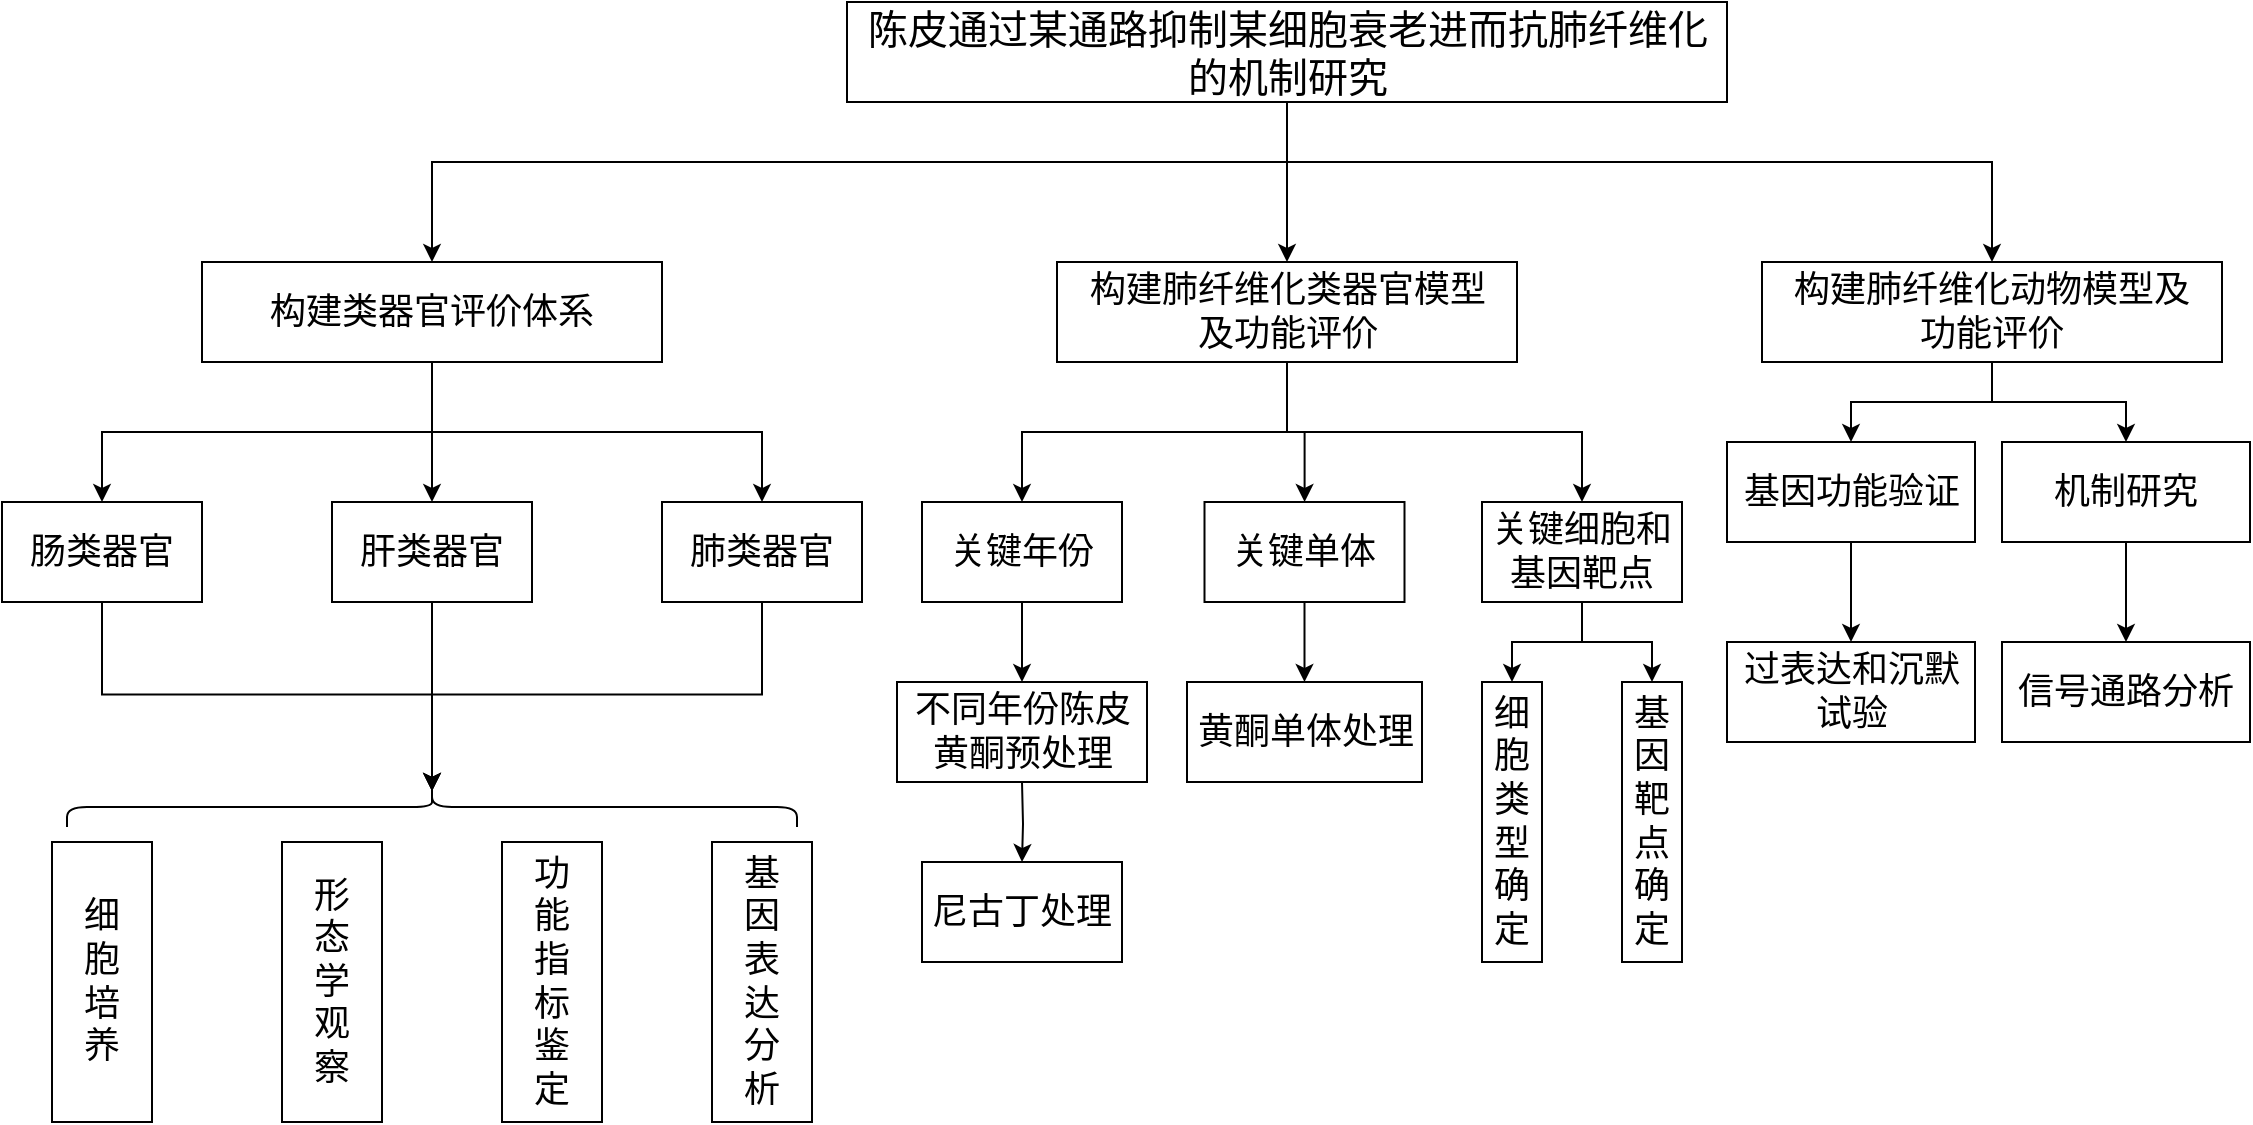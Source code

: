 <mxfile version="24.5.2" type="github">
  <diagram name="第 1 页" id="VtR96hqUIIWt65CZwMZ0">
    <mxGraphModel dx="942" dy="526" grid="1" gridSize="10" guides="1" tooltips="1" connect="1" arrows="1" fold="1" page="1" pageScale="1" pageWidth="1169" pageHeight="827" math="0" shadow="0">
      <root>
        <mxCell id="0" />
        <mxCell id="1" parent="0" />
        <mxCell id="YEphL9JRuNFsoVp2nzNq-5" style="edgeStyle=orthogonalEdgeStyle;rounded=0;orthogonalLoop=1;jettySize=auto;html=1;entryX=0.5;entryY=0;entryDx=0;entryDy=0;labelBackgroundColor=none;fontColor=default;" edge="1" parent="1" source="YEphL9JRuNFsoVp2nzNq-1" target="YEphL9JRuNFsoVp2nzNq-2">
          <mxGeometry relative="1" as="geometry">
            <Array as="points">
              <mxPoint x="673" y="140" />
              <mxPoint x="245" y="140" />
            </Array>
          </mxGeometry>
        </mxCell>
        <mxCell id="YEphL9JRuNFsoVp2nzNq-6" style="edgeStyle=orthogonalEdgeStyle;rounded=0;orthogonalLoop=1;jettySize=auto;html=1;labelBackgroundColor=none;fontColor=default;exitX=0.5;exitY=1.032;exitDx=0;exitDy=0;exitPerimeter=0;entryX=0.5;entryY=0;entryDx=0;entryDy=0;" edge="1" parent="1" source="YEphL9JRuNFsoVp2nzNq-1" target="YEphL9JRuNFsoVp2nzNq-4">
          <mxGeometry relative="1" as="geometry">
            <Array as="points">
              <mxPoint x="672" y="140" />
              <mxPoint x="1025" y="140" />
            </Array>
          </mxGeometry>
        </mxCell>
        <mxCell id="YEphL9JRuNFsoVp2nzNq-7" style="edgeStyle=orthogonalEdgeStyle;rounded=0;orthogonalLoop=1;jettySize=auto;html=1;entryX=0.5;entryY=0;entryDx=0;entryDy=0;labelBackgroundColor=none;fontColor=default;" edge="1" parent="1" source="YEphL9JRuNFsoVp2nzNq-1" target="YEphL9JRuNFsoVp2nzNq-3">
          <mxGeometry relative="1" as="geometry" />
        </mxCell>
        <mxCell id="YEphL9JRuNFsoVp2nzNq-1" value="&lt;font style=&quot;font-size: 20px;&quot;&gt;陈皮通过某通路抑制某细胞衰老进而抗肺纤维化的机制研究&lt;/font&gt;" style="rounded=0;whiteSpace=wrap;html=1;labelBackgroundColor=none;" vertex="1" parent="1">
          <mxGeometry x="452.5" y="60" width="440" height="50" as="geometry" />
        </mxCell>
        <mxCell id="YEphL9JRuNFsoVp2nzNq-11" style="edgeStyle=orthogonalEdgeStyle;rounded=0;orthogonalLoop=1;jettySize=auto;html=1;entryX=0.5;entryY=0;entryDx=0;entryDy=0;labelBackgroundColor=none;fontColor=default;" edge="1" parent="1" source="YEphL9JRuNFsoVp2nzNq-2" target="YEphL9JRuNFsoVp2nzNq-8">
          <mxGeometry relative="1" as="geometry" />
        </mxCell>
        <mxCell id="YEphL9JRuNFsoVp2nzNq-12" style="edgeStyle=orthogonalEdgeStyle;rounded=0;orthogonalLoop=1;jettySize=auto;html=1;labelBackgroundColor=none;fontColor=default;" edge="1" parent="1" source="YEphL9JRuNFsoVp2nzNq-2" target="YEphL9JRuNFsoVp2nzNq-10">
          <mxGeometry relative="1" as="geometry" />
        </mxCell>
        <mxCell id="YEphL9JRuNFsoVp2nzNq-13" style="edgeStyle=orthogonalEdgeStyle;rounded=0;orthogonalLoop=1;jettySize=auto;html=1;labelBackgroundColor=none;fontColor=default;" edge="1" parent="1" source="YEphL9JRuNFsoVp2nzNq-2" target="YEphL9JRuNFsoVp2nzNq-9">
          <mxGeometry relative="1" as="geometry" />
        </mxCell>
        <mxCell id="YEphL9JRuNFsoVp2nzNq-2" value="&lt;div&gt;&lt;span style=&quot;font-size: 13.5pt; font-family: MicrosoftYaHei;&quot;&gt;构建类器官评价体系&lt;/span&gt;&lt;/div&gt;" style="rounded=0;whiteSpace=wrap;html=1;labelBackgroundColor=none;" vertex="1" parent="1">
          <mxGeometry x="130" y="190" width="230" height="50" as="geometry" />
        </mxCell>
        <mxCell id="YEphL9JRuNFsoVp2nzNq-26" style="edgeStyle=orthogonalEdgeStyle;rounded=0;orthogonalLoop=1;jettySize=auto;html=1;entryX=0.5;entryY=0;entryDx=0;entryDy=0;" edge="1" parent="1" source="YEphL9JRuNFsoVp2nzNq-3" target="YEphL9JRuNFsoVp2nzNq-25">
          <mxGeometry relative="1" as="geometry" />
        </mxCell>
        <mxCell id="YEphL9JRuNFsoVp2nzNq-27" style="edgeStyle=orthogonalEdgeStyle;rounded=0;orthogonalLoop=1;jettySize=auto;html=1;" edge="1" parent="1" source="YEphL9JRuNFsoVp2nzNq-3" target="YEphL9JRuNFsoVp2nzNq-23">
          <mxGeometry relative="1" as="geometry" />
        </mxCell>
        <mxCell id="YEphL9JRuNFsoVp2nzNq-28" style="edgeStyle=orthogonalEdgeStyle;rounded=0;orthogonalLoop=1;jettySize=auto;html=1;entryX=0.5;entryY=0;entryDx=0;entryDy=0;" edge="1" parent="1" source="YEphL9JRuNFsoVp2nzNq-3" target="YEphL9JRuNFsoVp2nzNq-24">
          <mxGeometry relative="1" as="geometry" />
        </mxCell>
        <mxCell id="YEphL9JRuNFsoVp2nzNq-3" value="&lt;div&gt;&lt;span style=&quot;font-size: 13.5pt; font-family: MicrosoftYaHei;&quot;&gt;构建肺纤维化类器官模型&lt;/span&gt;&lt;/div&gt;&lt;div&gt;&lt;span style=&quot;font-size: 13.5pt; font-family: MicrosoftYaHei;&quot;&gt;及功能评价&lt;/span&gt;&lt;/div&gt;" style="rounded=0;whiteSpace=wrap;html=1;labelBackgroundColor=none;" vertex="1" parent="1">
          <mxGeometry x="557.5" y="190" width="230" height="50" as="geometry" />
        </mxCell>
        <mxCell id="YEphL9JRuNFsoVp2nzNq-41" style="edgeStyle=orthogonalEdgeStyle;rounded=0;orthogonalLoop=1;jettySize=auto;html=1;" edge="1" parent="1" source="YEphL9JRuNFsoVp2nzNq-4" target="YEphL9JRuNFsoVp2nzNq-40">
          <mxGeometry relative="1" as="geometry" />
        </mxCell>
        <mxCell id="YEphL9JRuNFsoVp2nzNq-43" style="edgeStyle=orthogonalEdgeStyle;rounded=0;orthogonalLoop=1;jettySize=auto;html=1;entryX=0.5;entryY=0;entryDx=0;entryDy=0;" edge="1" parent="1" source="YEphL9JRuNFsoVp2nzNq-4" target="YEphL9JRuNFsoVp2nzNq-42">
          <mxGeometry relative="1" as="geometry" />
        </mxCell>
        <mxCell id="YEphL9JRuNFsoVp2nzNq-4" value="&lt;div&gt;&lt;span style=&quot;font-size: 13.5pt; font-family: MicrosoftYaHei;&quot;&gt;构建肺纤维化动物模型及&lt;/span&gt;&lt;/div&gt;&lt;div&gt;&lt;span style=&quot;font-size: 13.5pt; font-family: MicrosoftYaHei;&quot;&gt;功能评价&lt;/span&gt;&lt;/div&gt;" style="rounded=0;whiteSpace=wrap;html=1;labelBackgroundColor=none;" vertex="1" parent="1">
          <mxGeometry x="910" y="190" width="230" height="50" as="geometry" />
        </mxCell>
        <mxCell id="YEphL9JRuNFsoVp2nzNq-8" value="&lt;div&gt;&lt;span style=&quot;font-size: 13.5pt; font-family: MicrosoftYaHei;&quot;&gt;肠类器官&lt;/span&gt;&lt;/div&gt;" style="rounded=0;whiteSpace=wrap;html=1;labelBackgroundColor=none;" vertex="1" parent="1">
          <mxGeometry x="30" y="310" width="100" height="50" as="geometry" />
        </mxCell>
        <mxCell id="YEphL9JRuNFsoVp2nzNq-9" value="&lt;div&gt;&lt;span style=&quot;font-size: 13.5pt; font-family: MicrosoftYaHei;&quot;&gt;肝类器官&lt;/span&gt;&lt;/div&gt;" style="rounded=0;whiteSpace=wrap;html=1;labelBackgroundColor=none;" vertex="1" parent="1">
          <mxGeometry x="195" y="310" width="100" height="50" as="geometry" />
        </mxCell>
        <mxCell id="YEphL9JRuNFsoVp2nzNq-10" value="&lt;div&gt;&lt;span style=&quot;font-size: 13.5pt; font-family: MicrosoftYaHei;&quot;&gt;肺类器官&lt;/span&gt;&lt;/div&gt;" style="rounded=0;whiteSpace=wrap;html=1;labelBackgroundColor=none;" vertex="1" parent="1">
          <mxGeometry x="360" y="310" width="100" height="50" as="geometry" />
        </mxCell>
        <mxCell id="YEphL9JRuNFsoVp2nzNq-14" value="&lt;div&gt;&lt;span style=&quot;font-size: 13.5pt; font-family: MicrosoftYaHei;&quot;&gt;细&lt;/span&gt;&lt;/div&gt;&lt;div&gt;&lt;span style=&quot;font-size: 13.5pt; font-family: MicrosoftYaHei;&quot;&gt;胞&lt;/span&gt;&lt;/div&gt;&lt;div&gt;&lt;span style=&quot;font-size: 13.5pt; font-family: MicrosoftYaHei;&quot;&gt;培&lt;/span&gt;&lt;/div&gt;&lt;div&gt;&lt;span style=&quot;font-size: 13.5pt; font-family: MicrosoftYaHei;&quot;&gt;养&lt;/span&gt;&lt;/div&gt;" style="rounded=0;whiteSpace=wrap;html=1;labelBackgroundColor=none;" vertex="1" parent="1">
          <mxGeometry x="55" y="480" width="50" height="140" as="geometry" />
        </mxCell>
        <mxCell id="YEphL9JRuNFsoVp2nzNq-15" value="&lt;div&gt;&lt;font face=&quot;MicrosoftYaHei&quot;&gt;&lt;span style=&quot;font-size: 18px;&quot;&gt;形&lt;/span&gt;&lt;/font&gt;&lt;/div&gt;&lt;div&gt;&lt;font face=&quot;MicrosoftYaHei&quot;&gt;&lt;span style=&quot;font-size: 18px;&quot;&gt;态&lt;/span&gt;&lt;/font&gt;&lt;/div&gt;&lt;div&gt;&lt;font face=&quot;MicrosoftYaHei&quot;&gt;&lt;span style=&quot;font-size: 18px;&quot;&gt;学&lt;/span&gt;&lt;/font&gt;&lt;/div&gt;&lt;div&gt;&lt;font face=&quot;MicrosoftYaHei&quot;&gt;&lt;span style=&quot;font-size: 18px;&quot;&gt;观&lt;/span&gt;&lt;/font&gt;&lt;/div&gt;&lt;div&gt;&lt;font face=&quot;MicrosoftYaHei&quot;&gt;&lt;span style=&quot;font-size: 18px;&quot;&gt;察&lt;/span&gt;&lt;/font&gt;&lt;/div&gt;" style="rounded=0;whiteSpace=wrap;html=1;labelBackgroundColor=none;" vertex="1" parent="1">
          <mxGeometry x="170" y="480" width="50" height="140" as="geometry" />
        </mxCell>
        <mxCell id="YEphL9JRuNFsoVp2nzNq-16" value="&lt;div&gt;&lt;font face=&quot;MicrosoftYaHei&quot;&gt;&lt;span style=&quot;font-size: 18px;&quot;&gt;功&lt;/span&gt;&lt;/font&gt;&lt;/div&gt;&lt;div&gt;&lt;font face=&quot;MicrosoftYaHei&quot;&gt;&lt;span style=&quot;font-size: 18px;&quot;&gt;能&lt;/span&gt;&lt;/font&gt;&lt;/div&gt;&lt;div&gt;&lt;font face=&quot;MicrosoftYaHei&quot;&gt;&lt;span style=&quot;font-size: 18px;&quot;&gt;指&lt;/span&gt;&lt;/font&gt;&lt;/div&gt;&lt;div&gt;&lt;font face=&quot;MicrosoftYaHei&quot;&gt;&lt;span style=&quot;font-size: 18px;&quot;&gt;标&lt;/span&gt;&lt;/font&gt;&lt;/div&gt;&lt;div&gt;&lt;font face=&quot;MicrosoftYaHei&quot;&gt;&lt;span style=&quot;font-size: 18px;&quot;&gt;鉴&lt;/span&gt;&lt;/font&gt;&lt;/div&gt;&lt;div&gt;&lt;font face=&quot;MicrosoftYaHei&quot;&gt;&lt;span style=&quot;font-size: 18px;&quot;&gt;定&lt;/span&gt;&lt;/font&gt;&lt;/div&gt;" style="rounded=0;whiteSpace=wrap;html=1;labelBackgroundColor=none;" vertex="1" parent="1">
          <mxGeometry x="280" y="480" width="50" height="140" as="geometry" />
        </mxCell>
        <mxCell id="YEphL9JRuNFsoVp2nzNq-17" value="&lt;div&gt;&lt;font face=&quot;MicrosoftYaHei&quot;&gt;&lt;span style=&quot;font-size: 18px;&quot;&gt;基&lt;/span&gt;&lt;/font&gt;&lt;/div&gt;&lt;div&gt;&lt;font face=&quot;MicrosoftYaHei&quot;&gt;&lt;span style=&quot;font-size: 18px;&quot;&gt;因&lt;/span&gt;&lt;/font&gt;&lt;/div&gt;&lt;div&gt;&lt;font face=&quot;MicrosoftYaHei&quot;&gt;&lt;span style=&quot;font-size: 18px;&quot;&gt;表&lt;/span&gt;&lt;/font&gt;&lt;/div&gt;&lt;div&gt;&lt;font face=&quot;MicrosoftYaHei&quot;&gt;&lt;span style=&quot;font-size: 18px;&quot;&gt;达&lt;/span&gt;&lt;/font&gt;&lt;/div&gt;&lt;div&gt;&lt;font face=&quot;MicrosoftYaHei&quot;&gt;&lt;span style=&quot;font-size: 18px;&quot;&gt;分&lt;/span&gt;&lt;/font&gt;&lt;/div&gt;&lt;div&gt;&lt;font face=&quot;MicrosoftYaHei&quot;&gt;&lt;span style=&quot;font-size: 18px;&quot;&gt;析&lt;/span&gt;&lt;/font&gt;&lt;/div&gt;" style="rounded=0;whiteSpace=wrap;html=1;labelBackgroundColor=none;" vertex="1" parent="1">
          <mxGeometry x="385" y="480" width="50" height="140" as="geometry" />
        </mxCell>
        <mxCell id="YEphL9JRuNFsoVp2nzNq-18" value="" style="shape=curlyBracket;whiteSpace=wrap;html=1;rounded=1;labelPosition=left;verticalLabelPosition=middle;align=right;verticalAlign=middle;rotation=90;" vertex="1" parent="1">
          <mxGeometry x="235" y="280" width="20" height="365" as="geometry" />
        </mxCell>
        <mxCell id="YEphL9JRuNFsoVp2nzNq-19" style="edgeStyle=orthogonalEdgeStyle;rounded=0;orthogonalLoop=1;jettySize=auto;html=1;entryX=0.1;entryY=0.5;entryDx=0;entryDy=0;entryPerimeter=0;" edge="1" parent="1" source="YEphL9JRuNFsoVp2nzNq-8" target="YEphL9JRuNFsoVp2nzNq-18">
          <mxGeometry relative="1" as="geometry" />
        </mxCell>
        <mxCell id="YEphL9JRuNFsoVp2nzNq-20" style="edgeStyle=orthogonalEdgeStyle;rounded=0;orthogonalLoop=1;jettySize=auto;html=1;entryX=0.1;entryY=0.5;entryDx=0;entryDy=0;entryPerimeter=0;" edge="1" parent="1" source="YEphL9JRuNFsoVp2nzNq-9" target="YEphL9JRuNFsoVp2nzNq-18">
          <mxGeometry relative="1" as="geometry" />
        </mxCell>
        <mxCell id="YEphL9JRuNFsoVp2nzNq-21" style="edgeStyle=orthogonalEdgeStyle;rounded=0;orthogonalLoop=1;jettySize=auto;html=1;entryX=0.1;entryY=0.5;entryDx=0;entryDy=0;entryPerimeter=0;" edge="1" parent="1" source="YEphL9JRuNFsoVp2nzNq-10" target="YEphL9JRuNFsoVp2nzNq-18">
          <mxGeometry relative="1" as="geometry" />
        </mxCell>
        <mxCell id="YEphL9JRuNFsoVp2nzNq-34" style="edgeStyle=orthogonalEdgeStyle;rounded=0;orthogonalLoop=1;jettySize=auto;html=1;entryX=0.5;entryY=0;entryDx=0;entryDy=0;" edge="1" parent="1" source="YEphL9JRuNFsoVp2nzNq-23" target="YEphL9JRuNFsoVp2nzNq-33">
          <mxGeometry relative="1" as="geometry" />
        </mxCell>
        <mxCell id="YEphL9JRuNFsoVp2nzNq-23" value="&lt;div&gt;&lt;span style=&quot;font-size: 13.5pt; font-family: MicrosoftYaHei;&quot;&gt;关键单体&lt;/span&gt;&lt;/div&gt;" style="rounded=0;whiteSpace=wrap;html=1;labelBackgroundColor=none;" vertex="1" parent="1">
          <mxGeometry x="631.25" y="310" width="100" height="50" as="geometry" />
        </mxCell>
        <mxCell id="YEphL9JRuNFsoVp2nzNq-38" style="edgeStyle=orthogonalEdgeStyle;rounded=0;orthogonalLoop=1;jettySize=auto;html=1;" edge="1" parent="1" source="YEphL9JRuNFsoVp2nzNq-24" target="YEphL9JRuNFsoVp2nzNq-35">
          <mxGeometry relative="1" as="geometry" />
        </mxCell>
        <mxCell id="YEphL9JRuNFsoVp2nzNq-39" style="edgeStyle=orthogonalEdgeStyle;rounded=0;orthogonalLoop=1;jettySize=auto;html=1;" edge="1" parent="1" source="YEphL9JRuNFsoVp2nzNq-24" target="YEphL9JRuNFsoVp2nzNq-36">
          <mxGeometry relative="1" as="geometry" />
        </mxCell>
        <mxCell id="YEphL9JRuNFsoVp2nzNq-24" value="&lt;div&gt;&lt;span style=&quot;font-size: 13.5pt; font-family: MicrosoftYaHei;&quot;&gt;关键细胞和基因靶点&lt;/span&gt;&lt;/div&gt;" style="rounded=0;whiteSpace=wrap;html=1;labelBackgroundColor=none;" vertex="1" parent="1">
          <mxGeometry x="770" y="310" width="100" height="50" as="geometry" />
        </mxCell>
        <mxCell id="YEphL9JRuNFsoVp2nzNq-31" style="edgeStyle=orthogonalEdgeStyle;rounded=0;orthogonalLoop=1;jettySize=auto;html=1;entryX=0.5;entryY=0;entryDx=0;entryDy=0;" edge="1" parent="1" source="YEphL9JRuNFsoVp2nzNq-25">
          <mxGeometry relative="1" as="geometry">
            <mxPoint x="540" y="400" as="targetPoint" />
          </mxGeometry>
        </mxCell>
        <mxCell id="YEphL9JRuNFsoVp2nzNq-25" value="&lt;div&gt;&lt;span style=&quot;font-size: 13.5pt; font-family: MicrosoftYaHei;&quot;&gt;关键年份&lt;/span&gt;&lt;/div&gt;" style="rounded=0;whiteSpace=wrap;html=1;labelBackgroundColor=none;" vertex="1" parent="1">
          <mxGeometry x="490" y="310" width="100" height="50" as="geometry" />
        </mxCell>
        <mxCell id="YEphL9JRuNFsoVp2nzNq-32" style="edgeStyle=orthogonalEdgeStyle;rounded=0;orthogonalLoop=1;jettySize=auto;html=1;entryX=0.5;entryY=0;entryDx=0;entryDy=0;" edge="1" parent="1" target="YEphL9JRuNFsoVp2nzNq-30">
          <mxGeometry relative="1" as="geometry">
            <mxPoint x="540" y="450" as="sourcePoint" />
          </mxGeometry>
        </mxCell>
        <mxCell id="YEphL9JRuNFsoVp2nzNq-29" value="&lt;div&gt;&lt;span style=&quot;font-size: 13.5pt; font-family: MicrosoftYaHei;&quot;&gt;不同年份陈皮黄酮预处理&lt;/span&gt;&lt;/div&gt;" style="rounded=0;whiteSpace=wrap;html=1;labelBackgroundColor=none;" vertex="1" parent="1">
          <mxGeometry x="477.5" y="400" width="125" height="50" as="geometry" />
        </mxCell>
        <mxCell id="YEphL9JRuNFsoVp2nzNq-30" value="&lt;div&gt;&lt;span style=&quot;font-size: 13.5pt; font-family: MicrosoftYaHei;&quot;&gt;尼古丁处理&lt;/span&gt;&lt;/div&gt;" style="rounded=0;whiteSpace=wrap;html=1;labelBackgroundColor=none;" vertex="1" parent="1">
          <mxGeometry x="490" y="490" width="100" height="50" as="geometry" />
        </mxCell>
        <mxCell id="YEphL9JRuNFsoVp2nzNq-33" value="&lt;div&gt;&lt;span style=&quot;font-size: 13.5pt; font-family: MicrosoftYaHei;&quot;&gt;黄酮单体处理&lt;/span&gt;&lt;/div&gt;" style="rounded=0;whiteSpace=wrap;html=1;labelBackgroundColor=none;" vertex="1" parent="1">
          <mxGeometry x="622.5" y="400" width="117.5" height="50" as="geometry" />
        </mxCell>
        <mxCell id="YEphL9JRuNFsoVp2nzNq-35" value="&lt;font face=&quot;MicrosoftYaHei&quot;&gt;&lt;span style=&quot;font-size: 18px;&quot;&gt;细胞类型确定&lt;/span&gt;&lt;/font&gt;" style="rounded=0;whiteSpace=wrap;html=1;labelBackgroundColor=none;" vertex="1" parent="1">
          <mxGeometry x="770" y="400" width="30" height="140" as="geometry" />
        </mxCell>
        <mxCell id="YEphL9JRuNFsoVp2nzNq-36" value="&lt;div&gt;&lt;font face=&quot;MicrosoftYaHei&quot;&gt;&lt;span style=&quot;font-size: 18px;&quot;&gt;基因靶点确定&lt;/span&gt;&lt;/font&gt;&lt;/div&gt;" style="rounded=0;whiteSpace=wrap;html=1;labelBackgroundColor=none;" vertex="1" parent="1">
          <mxGeometry x="840" y="400" width="30" height="140" as="geometry" />
        </mxCell>
        <mxCell id="YEphL9JRuNFsoVp2nzNq-45" style="edgeStyle=orthogonalEdgeStyle;rounded=0;orthogonalLoop=1;jettySize=auto;html=1;entryX=0.5;entryY=0;entryDx=0;entryDy=0;" edge="1" parent="1" source="YEphL9JRuNFsoVp2nzNq-40" target="YEphL9JRuNFsoVp2nzNq-44">
          <mxGeometry relative="1" as="geometry" />
        </mxCell>
        <mxCell id="YEphL9JRuNFsoVp2nzNq-40" value="&lt;div&gt;&lt;span style=&quot;font-size: 13.5pt; font-family: MicrosoftYaHei;&quot;&gt;基因功能验证&lt;/span&gt;&lt;/div&gt;" style="rounded=0;whiteSpace=wrap;html=1;labelBackgroundColor=none;" vertex="1" parent="1">
          <mxGeometry x="892.5" y="280" width="124" height="50" as="geometry" />
        </mxCell>
        <mxCell id="YEphL9JRuNFsoVp2nzNq-47" style="edgeStyle=orthogonalEdgeStyle;rounded=0;orthogonalLoop=1;jettySize=auto;html=1;entryX=0.5;entryY=0;entryDx=0;entryDy=0;" edge="1" parent="1" source="YEphL9JRuNFsoVp2nzNq-42" target="YEphL9JRuNFsoVp2nzNq-46">
          <mxGeometry relative="1" as="geometry" />
        </mxCell>
        <mxCell id="YEphL9JRuNFsoVp2nzNq-42" value="&lt;div&gt;&lt;span style=&quot;font-size: 13.5pt; font-family: MicrosoftYaHei;&quot;&gt;机制研究&lt;/span&gt;&lt;/div&gt;" style="rounded=0;whiteSpace=wrap;html=1;labelBackgroundColor=none;" vertex="1" parent="1">
          <mxGeometry x="1030" y="280" width="124" height="50" as="geometry" />
        </mxCell>
        <mxCell id="YEphL9JRuNFsoVp2nzNq-44" value="&lt;div&gt;&lt;span style=&quot;font-size: 13.5pt; font-family: MicrosoftYaHei;&quot;&gt;过表达和沉默试验&lt;/span&gt;&lt;/div&gt;" style="rounded=0;whiteSpace=wrap;html=1;labelBackgroundColor=none;" vertex="1" parent="1">
          <mxGeometry x="892.5" y="380" width="124" height="50" as="geometry" />
        </mxCell>
        <mxCell id="YEphL9JRuNFsoVp2nzNq-46" value="&lt;div&gt;&lt;span style=&quot;font-size: 13.5pt; font-family: MicrosoftYaHei;&quot;&gt;信号通路分析&lt;/span&gt;&lt;/div&gt;" style="rounded=0;whiteSpace=wrap;html=1;labelBackgroundColor=none;" vertex="1" parent="1">
          <mxGeometry x="1030" y="380" width="124" height="50" as="geometry" />
        </mxCell>
      </root>
    </mxGraphModel>
  </diagram>
</mxfile>
